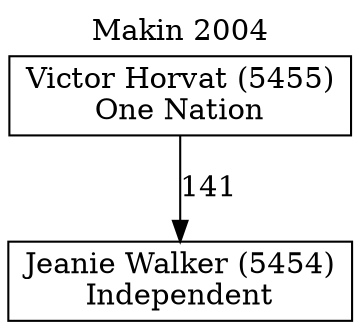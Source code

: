 // House preference flow
digraph "Jeanie Walker (5454)_Makin_2004" {
	graph [label="Makin 2004" labelloc=t mclimit=10]
	node [shape=box]
	"Jeanie Walker (5454)" [label="Jeanie Walker (5454)
Independent"]
	"Victor Horvat (5455)" [label="Victor Horvat (5455)
One Nation"]
	"Victor Horvat (5455)" -> "Jeanie Walker (5454)" [label=141]
}
